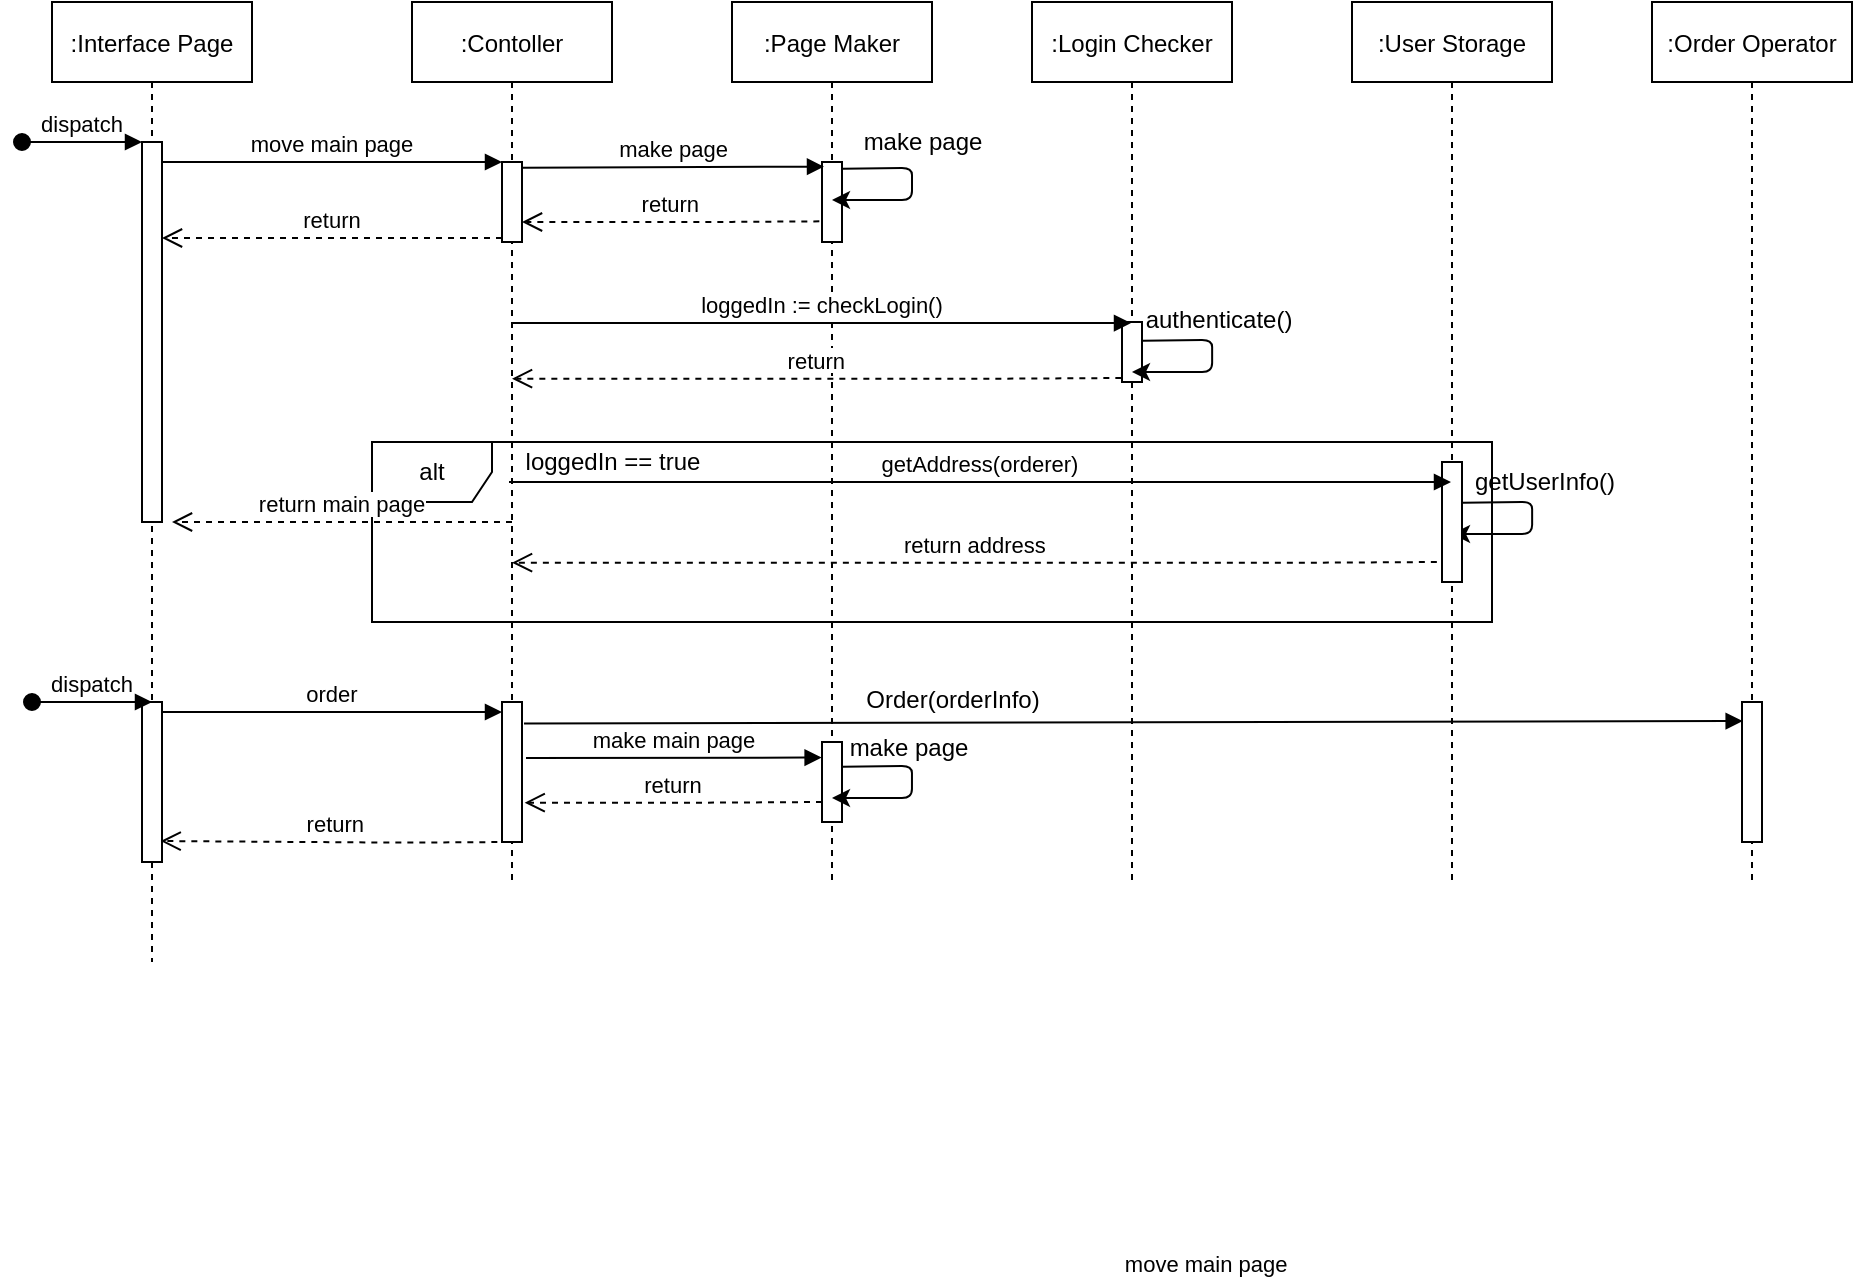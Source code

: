 <mxfile version="14.6.11" type="onedrive"><diagram id="kgpKYQtTHZ0yAKxKKP6v" name="Page-1"><mxGraphModel dx="1426" dy="945" grid="1" gridSize="10" guides="1" tooltips="1" connect="1" arrows="1" fold="1" page="1" pageScale="1" pageWidth="1500" pageHeight="1000" math="0" shadow="0"><root><mxCell id="0"/><mxCell id="1" parent="0"/><mxCell id="3nuBFxr9cyL0pnOWT2aG-1" value=":Interface Page" style="shape=umlLifeline;perimeter=lifelinePerimeter;container=1;collapsible=0;recursiveResize=0;rounded=0;shadow=0;strokeWidth=1;" parent="1" vertex="1"><mxGeometry x="120" y="80" width="100" height="480" as="geometry"/></mxCell><mxCell id="3nuBFxr9cyL0pnOWT2aG-2" value="" style="points=[];perimeter=orthogonalPerimeter;rounded=0;shadow=0;strokeWidth=1;" parent="3nuBFxr9cyL0pnOWT2aG-1" vertex="1"><mxGeometry x="45" y="70" width="10" height="190" as="geometry"/></mxCell><mxCell id="3nuBFxr9cyL0pnOWT2aG-3" value="dispatch" style="verticalAlign=bottom;startArrow=oval;endArrow=block;startSize=8;shadow=0;strokeWidth=1;" parent="3nuBFxr9cyL0pnOWT2aG-1" target="3nuBFxr9cyL0pnOWT2aG-2" edge="1"><mxGeometry relative="1" as="geometry"><mxPoint x="-15" y="70" as="sourcePoint"/></mxGeometry></mxCell><mxCell id="El_NA_pvRrOUa3rQmNa3-48" value="" style="points=[];perimeter=orthogonalPerimeter;rounded=0;shadow=0;strokeWidth=1;" parent="3nuBFxr9cyL0pnOWT2aG-1" vertex="1"><mxGeometry x="45" y="350" width="10" height="80" as="geometry"/></mxCell><mxCell id="3nuBFxr9cyL0pnOWT2aG-5" value=":Contoller" style="shape=umlLifeline;perimeter=lifelinePerimeter;container=1;collapsible=0;recursiveResize=0;rounded=0;shadow=0;strokeWidth=1;" parent="1" vertex="1"><mxGeometry x="300" y="80" width="100" height="440" as="geometry"/></mxCell><mxCell id="3nuBFxr9cyL0pnOWT2aG-6" value="" style="points=[];perimeter=orthogonalPerimeter;rounded=0;shadow=0;strokeWidth=1;" parent="3nuBFxr9cyL0pnOWT2aG-5" vertex="1"><mxGeometry x="45" y="80" width="10" height="40" as="geometry"/></mxCell><mxCell id="El_NA_pvRrOUa3rQmNa3-54" value="" style="points=[];perimeter=orthogonalPerimeter;rounded=0;shadow=0;strokeWidth=1;" parent="3nuBFxr9cyL0pnOWT2aG-5" vertex="1"><mxGeometry x="45" y="350" width="10" height="70" as="geometry"/></mxCell><mxCell id="3nuBFxr9cyL0pnOWT2aG-7" value="return" style="verticalAlign=bottom;endArrow=open;dashed=1;endSize=8;exitX=0;exitY=0.95;shadow=0;strokeWidth=1;" parent="1" source="3nuBFxr9cyL0pnOWT2aG-6" target="3nuBFxr9cyL0pnOWT2aG-2" edge="1"><mxGeometry relative="1" as="geometry"><mxPoint x="275" y="236" as="targetPoint"/></mxGeometry></mxCell><mxCell id="3nuBFxr9cyL0pnOWT2aG-8" value="move main page" style="verticalAlign=bottom;endArrow=block;entryX=0;entryY=0;shadow=0;strokeWidth=1;" parent="1" source="3nuBFxr9cyL0pnOWT2aG-2" target="3nuBFxr9cyL0pnOWT2aG-6" edge="1"><mxGeometry relative="1" as="geometry"><mxPoint x="275" y="160" as="sourcePoint"/></mxGeometry></mxCell><mxCell id="El_NA_pvRrOUa3rQmNa3-11" value=":Page Maker" style="shape=umlLifeline;perimeter=lifelinePerimeter;container=1;collapsible=0;recursiveResize=0;rounded=0;shadow=0;strokeWidth=1;" parent="1" vertex="1"><mxGeometry x="460" y="80" width="100" height="440" as="geometry"/></mxCell><mxCell id="El_NA_pvRrOUa3rQmNa3-12" value="" style="points=[];perimeter=orthogonalPerimeter;rounded=0;shadow=0;strokeWidth=1;" parent="El_NA_pvRrOUa3rQmNa3-11" vertex="1"><mxGeometry x="45" y="80" width="10" height="40" as="geometry"/></mxCell><mxCell id="El_NA_pvRrOUa3rQmNa3-18" value="" style="curved=1;endArrow=classic;html=1;exitX=1.033;exitY=0.083;exitDx=0;exitDy=0;exitPerimeter=0;" parent="El_NA_pvRrOUa3rQmNa3-11" source="El_NA_pvRrOUa3rQmNa3-12" target="El_NA_pvRrOUa3rQmNa3-11" edge="1"><mxGeometry width="50" height="50" relative="1" as="geometry"><mxPoint x="90" y="140" as="sourcePoint"/><mxPoint x="110" y="210" as="targetPoint"/><Array as="points"><mxPoint x="80" y="83"/><mxPoint x="90" y="83"/><mxPoint x="90" y="90"/><mxPoint x="90" y="99"/><mxPoint x="80" y="99"/><mxPoint x="70" y="99"/></Array></mxGeometry></mxCell><mxCell id="El_NA_pvRrOUa3rQmNa3-13" value="make page" style="verticalAlign=bottom;endArrow=block;entryX=0.1;entryY=0.058;shadow=0;strokeWidth=1;exitX=1.029;exitY=0.071;exitDx=0;exitDy=0;exitPerimeter=0;entryDx=0;entryDy=0;entryPerimeter=0;" parent="1" source="3nuBFxr9cyL0pnOWT2aG-6" target="El_NA_pvRrOUa3rQmNa3-12" edge="1"><mxGeometry relative="1" as="geometry"><mxPoint x="360" y="150" as="sourcePoint"/><mxPoint x="530" y="150" as="targetPoint"/></mxGeometry></mxCell><mxCell id="El_NA_pvRrOUa3rQmNa3-19" value="make page" style="text;html=1;align=center;verticalAlign=middle;resizable=0;points=[];autosize=1;strokeColor=none;" parent="1" vertex="1"><mxGeometry x="520" y="140" width="70" height="20" as="geometry"/></mxCell><mxCell id="El_NA_pvRrOUa3rQmNa3-20" value="return" style="verticalAlign=bottom;endArrow=open;dashed=1;endSize=8;shadow=0;strokeWidth=1;exitX=-0.133;exitY=0.742;exitDx=0;exitDy=0;exitPerimeter=0;" parent="1" source="El_NA_pvRrOUa3rQmNa3-12" target="3nuBFxr9cyL0pnOWT2aG-6" edge="1"><mxGeometry relative="1" as="geometry"><mxPoint x="320" y="190" as="targetPoint"/><mxPoint x="490" y="190" as="sourcePoint"/><Array as="points"><mxPoint x="450" y="190"/></Array></mxGeometry></mxCell><mxCell id="El_NA_pvRrOUa3rQmNa3-23" value=":Login Checker" style="shape=umlLifeline;perimeter=lifelinePerimeter;container=1;collapsible=0;recursiveResize=0;rounded=0;shadow=0;strokeWidth=1;" parent="1" vertex="1"><mxGeometry x="610" y="80" width="100" height="440" as="geometry"/></mxCell><mxCell id="El_NA_pvRrOUa3rQmNa3-24" value="" style="points=[];perimeter=orthogonalPerimeter;rounded=0;shadow=0;strokeWidth=1;" parent="El_NA_pvRrOUa3rQmNa3-23" vertex="1"><mxGeometry x="45" y="160" width="10" height="30" as="geometry"/></mxCell><mxCell id="El_NA_pvRrOUa3rQmNa3-27" value="loggedIn := checkLogin()" style="verticalAlign=bottom;endArrow=block;shadow=0;strokeWidth=1;exitX=1.029;exitY=0.071;exitDx=0;exitDy=0;exitPerimeter=0;" parent="1" target="El_NA_pvRrOUa3rQmNa3-23" edge="1"><mxGeometry relative="1" as="geometry"><mxPoint x="350.0" y="240.52" as="sourcePoint"/><mxPoint x="500.71" y="240.0" as="targetPoint"/></mxGeometry></mxCell><mxCell id="El_NA_pvRrOUa3rQmNa3-29" value="" style="curved=1;endArrow=classic;html=1;exitX=1.033;exitY=0.083;exitDx=0;exitDy=0;exitPerimeter=0;" parent="1" edge="1"><mxGeometry width="50" height="50" relative="1" as="geometry"><mxPoint x="825.4" y="330.32" as="sourcePoint"/><mxPoint x="819.999" y="346" as="targetPoint"/><Array as="points"><mxPoint x="850.07" y="330"/><mxPoint x="860.07" y="330"/><mxPoint x="860.07" y="337"/><mxPoint x="860.07" y="346"/><mxPoint x="850.07" y="346"/><mxPoint x="840.07" y="346"/></Array></mxGeometry></mxCell><mxCell id="El_NA_pvRrOUa3rQmNa3-30" value="authenticate()" style="text;html=1;align=center;verticalAlign=middle;resizable=0;points=[];autosize=1;strokeColor=none;" parent="1" vertex="1"><mxGeometry x="658" y="229" width="90" height="20" as="geometry"/></mxCell><mxCell id="El_NA_pvRrOUa3rQmNa3-31" value="return" style="verticalAlign=bottom;endArrow=open;dashed=1;endSize=8;shadow=0;strokeWidth=1;exitX=-0.133;exitY=0.742;exitDx=0;exitDy=0;exitPerimeter=0;" parent="1" target="3nuBFxr9cyL0pnOWT2aG-5" edge="1"><mxGeometry relative="1" as="geometry"><mxPoint x="506" y="268.32" as="targetPoint"/><mxPoint x="654.67" y="268.0" as="sourcePoint"/><Array as="points"><mxPoint x="601" y="268.32"/></Array></mxGeometry></mxCell><mxCell id="El_NA_pvRrOUa3rQmNa3-32" value=":User Storage" style="shape=umlLifeline;perimeter=lifelinePerimeter;container=1;collapsible=0;recursiveResize=0;rounded=0;shadow=0;strokeWidth=1;" parent="1" vertex="1"><mxGeometry x="770" y="80" width="100" height="440" as="geometry"/></mxCell><mxCell id="El_NA_pvRrOUa3rQmNa3-33" value="" style="points=[];perimeter=orthogonalPerimeter;rounded=0;shadow=0;strokeWidth=1;" parent="El_NA_pvRrOUa3rQmNa3-32" vertex="1"><mxGeometry x="45" y="230" width="10" height="60" as="geometry"/></mxCell><mxCell id="El_NA_pvRrOUa3rQmNa3-37" value="alt" style="shape=umlFrame;whiteSpace=wrap;html=1;" parent="1" vertex="1"><mxGeometry x="280" y="300" width="560" height="90" as="geometry"/></mxCell><mxCell id="El_NA_pvRrOUa3rQmNa3-38" value="getAddress(orderer)" style="verticalAlign=bottom;endArrow=block;shadow=0;strokeWidth=1;exitX=1.029;exitY=0.071;exitDx=0;exitDy=0;exitPerimeter=0;" parent="1" target="El_NA_pvRrOUa3rQmNa3-32" edge="1"><mxGeometry relative="1" as="geometry"><mxPoint x="348.5" y="320" as="sourcePoint"/><mxPoint x="658" y="320" as="targetPoint"/></mxGeometry></mxCell><mxCell id="El_NA_pvRrOUa3rQmNa3-40" value="return address" style="verticalAlign=bottom;endArrow=open;dashed=1;endSize=8;shadow=0;strokeWidth=1;exitX=-0.133;exitY=0.742;exitDx=0;exitDy=0;exitPerimeter=0;" parent="1" target="3nuBFxr9cyL0pnOWT2aG-5" edge="1"><mxGeometry relative="1" as="geometry"><mxPoint x="507.57" y="360.32" as="targetPoint"/><mxPoint x="812.43" y="360" as="sourcePoint"/><Array as="points"><mxPoint x="758.76" y="360.32"/></Array></mxGeometry></mxCell><mxCell id="El_NA_pvRrOUa3rQmNa3-41" value="" style="curved=1;endArrow=classic;html=1;exitX=1.033;exitY=0.083;exitDx=0;exitDy=0;exitPerimeter=0;" parent="1" edge="1"><mxGeometry width="50" height="50" relative="1" as="geometry"><mxPoint x="665.4" y="249.32" as="sourcePoint"/><mxPoint x="659.999" y="265" as="targetPoint"/><Array as="points"><mxPoint x="690.07" y="249"/><mxPoint x="700.07" y="249"/><mxPoint x="700.07" y="256"/><mxPoint x="700.07" y="265"/><mxPoint x="690.07" y="265"/><mxPoint x="680.07" y="265"/></Array></mxGeometry></mxCell><mxCell id="El_NA_pvRrOUa3rQmNa3-43" value="getUserInfo()" style="text;html=1;align=center;verticalAlign=middle;resizable=0;points=[];autosize=1;strokeColor=none;" parent="1" vertex="1"><mxGeometry x="821" y="310" width="90" height="20" as="geometry"/></mxCell><mxCell id="El_NA_pvRrOUa3rQmNa3-44" value="loggedIn == true" style="text;html=1;align=center;verticalAlign=middle;resizable=0;points=[];autosize=1;strokeColor=none;" parent="1" vertex="1"><mxGeometry x="350" y="300" width="100" height="20" as="geometry"/></mxCell><mxCell id="El_NA_pvRrOUa3rQmNa3-45" value="return main page" style="verticalAlign=bottom;endArrow=open;dashed=1;endSize=8;exitX=0;exitY=0.95;shadow=0;strokeWidth=1;" parent="1" edge="1"><mxGeometry relative="1" as="geometry"><mxPoint x="180" y="340" as="targetPoint"/><mxPoint x="350" y="340.0" as="sourcePoint"/></mxGeometry></mxCell><mxCell id="El_NA_pvRrOUa3rQmNa3-46" value="dispatch" style="verticalAlign=bottom;startArrow=oval;endArrow=block;startSize=8;shadow=0;strokeWidth=1;" parent="1" edge="1"><mxGeometry relative="1" as="geometry"><mxPoint x="110" y="430.0" as="sourcePoint"/><mxPoint x="170" y="430.0" as="targetPoint"/></mxGeometry></mxCell><mxCell id="El_NA_pvRrOUa3rQmNa3-47" value="move main page" style="verticalAlign=bottom;endArrow=block;entryX=0.033;entryY=0.136;shadow=0;strokeWidth=1;entryDx=0;entryDy=0;entryPerimeter=0;exitX=1.1;exitY=0.154;exitDx=0;exitDy=0;exitPerimeter=0;" parent="1" source="El_NA_pvRrOUa3rQmNa3-54" target="El_NA_pvRrOUa3rQmNa3-51" edge="1"><mxGeometry x="0.118" y="-280" relative="1" as="geometry"><mxPoint x="430" y="440" as="sourcePoint"/><mxPoint x="345" y="440.0" as="targetPoint"/><mxPoint as="offset"/></mxGeometry></mxCell><mxCell id="El_NA_pvRrOUa3rQmNa3-50" value=":Order Operator" style="shape=umlLifeline;perimeter=lifelinePerimeter;container=1;collapsible=0;recursiveResize=0;rounded=0;shadow=0;strokeWidth=1;" parent="1" vertex="1"><mxGeometry x="920" y="80" width="100" height="440" as="geometry"/></mxCell><mxCell id="El_NA_pvRrOUa3rQmNa3-51" value="" style="points=[];perimeter=orthogonalPerimeter;rounded=0;shadow=0;strokeWidth=1;" parent="El_NA_pvRrOUa3rQmNa3-50" vertex="1"><mxGeometry x="45" y="350" width="10" height="70" as="geometry"/></mxCell><mxCell id="El_NA_pvRrOUa3rQmNa3-53" value="Order(orderInfo)" style="text;html=1;align=center;verticalAlign=middle;resizable=0;points=[];autosize=1;strokeColor=none;" parent="1" vertex="1"><mxGeometry x="520" y="419" width="100" height="20" as="geometry"/></mxCell><mxCell id="El_NA_pvRrOUa3rQmNa3-55" value="order" style="verticalAlign=bottom;endArrow=block;entryX=0;entryY=0;shadow=0;strokeWidth=1;" parent="1" edge="1"><mxGeometry relative="1" as="geometry"><mxPoint x="175" y="435" as="sourcePoint"/><mxPoint x="345" y="435" as="targetPoint"/></mxGeometry></mxCell><mxCell id="El_NA_pvRrOUa3rQmNa3-59" value="" style="points=[];perimeter=orthogonalPerimeter;rounded=0;shadow=0;strokeWidth=1;" parent="1" vertex="1"><mxGeometry x="505" y="450" width="10" height="40" as="geometry"/></mxCell><mxCell id="El_NA_pvRrOUa3rQmNa3-60" value="make main page" style="verticalAlign=bottom;endArrow=block;entryX=-0.019;entryY=0.095;shadow=0;strokeWidth=1;entryDx=0;entryDy=0;entryPerimeter=0;" parent="1" edge="1"><mxGeometry relative="1" as="geometry"><mxPoint x="357" y="458" as="sourcePoint"/><mxPoint x="504.81" y="457.8" as="targetPoint"/></mxGeometry></mxCell><mxCell id="El_NA_pvRrOUa3rQmNa3-62" value="" style="curved=1;endArrow=classic;html=1;exitX=1.033;exitY=0.083;exitDx=0;exitDy=0;exitPerimeter=0;" parent="1" edge="1"><mxGeometry width="50" height="50" relative="1" as="geometry"><mxPoint x="515.31" y="462.32" as="sourcePoint"/><mxPoint x="510.004" y="478" as="targetPoint"/><Array as="points"><mxPoint x="539.98" y="462"/><mxPoint x="549.98" y="462"/><mxPoint x="549.98" y="469"/><mxPoint x="549.98" y="478"/><mxPoint x="539.98" y="478"/><mxPoint x="529.98" y="478"/></Array></mxGeometry></mxCell><mxCell id="El_NA_pvRrOUa3rQmNa3-63" value="make page" style="text;html=1;align=center;verticalAlign=middle;resizable=0;points=[];autosize=1;strokeColor=none;" parent="1" vertex="1"><mxGeometry x="513" y="443" width="70" height="20" as="geometry"/></mxCell><mxCell id="El_NA_pvRrOUa3rQmNa3-64" value="return" style="verticalAlign=bottom;endArrow=open;dashed=1;endSize=8;shadow=0;strokeWidth=1;exitX=-0.133;exitY=0.742;exitDx=0;exitDy=0;exitPerimeter=0;" parent="1" edge="1"><mxGeometry relative="1" as="geometry"><mxPoint x="356.33" y="480.32" as="targetPoint"/><mxPoint x="505.0" y="480.0" as="sourcePoint"/><Array as="points"><mxPoint x="451.33" y="480.32"/></Array></mxGeometry></mxCell><mxCell id="El_NA_pvRrOUa3rQmNa3-65" value="return" style="verticalAlign=bottom;endArrow=open;dashed=1;endSize=8;shadow=0;strokeWidth=1;exitX=-0.133;exitY=0.742;exitDx=0;exitDy=0;exitPerimeter=0;entryX=0.933;entryY=0.869;entryDx=0;entryDy=0;entryPerimeter=0;" parent="1" target="El_NA_pvRrOUa3rQmNa3-48" edge="1"><mxGeometry relative="1" as="geometry"><mxPoint x="180" y="500" as="targetPoint"/><mxPoint x="348.67" y="500.0" as="sourcePoint"/><Array as="points"><mxPoint x="295" y="500.32"/></Array></mxGeometry></mxCell></root></mxGraphModel></diagram></mxfile>